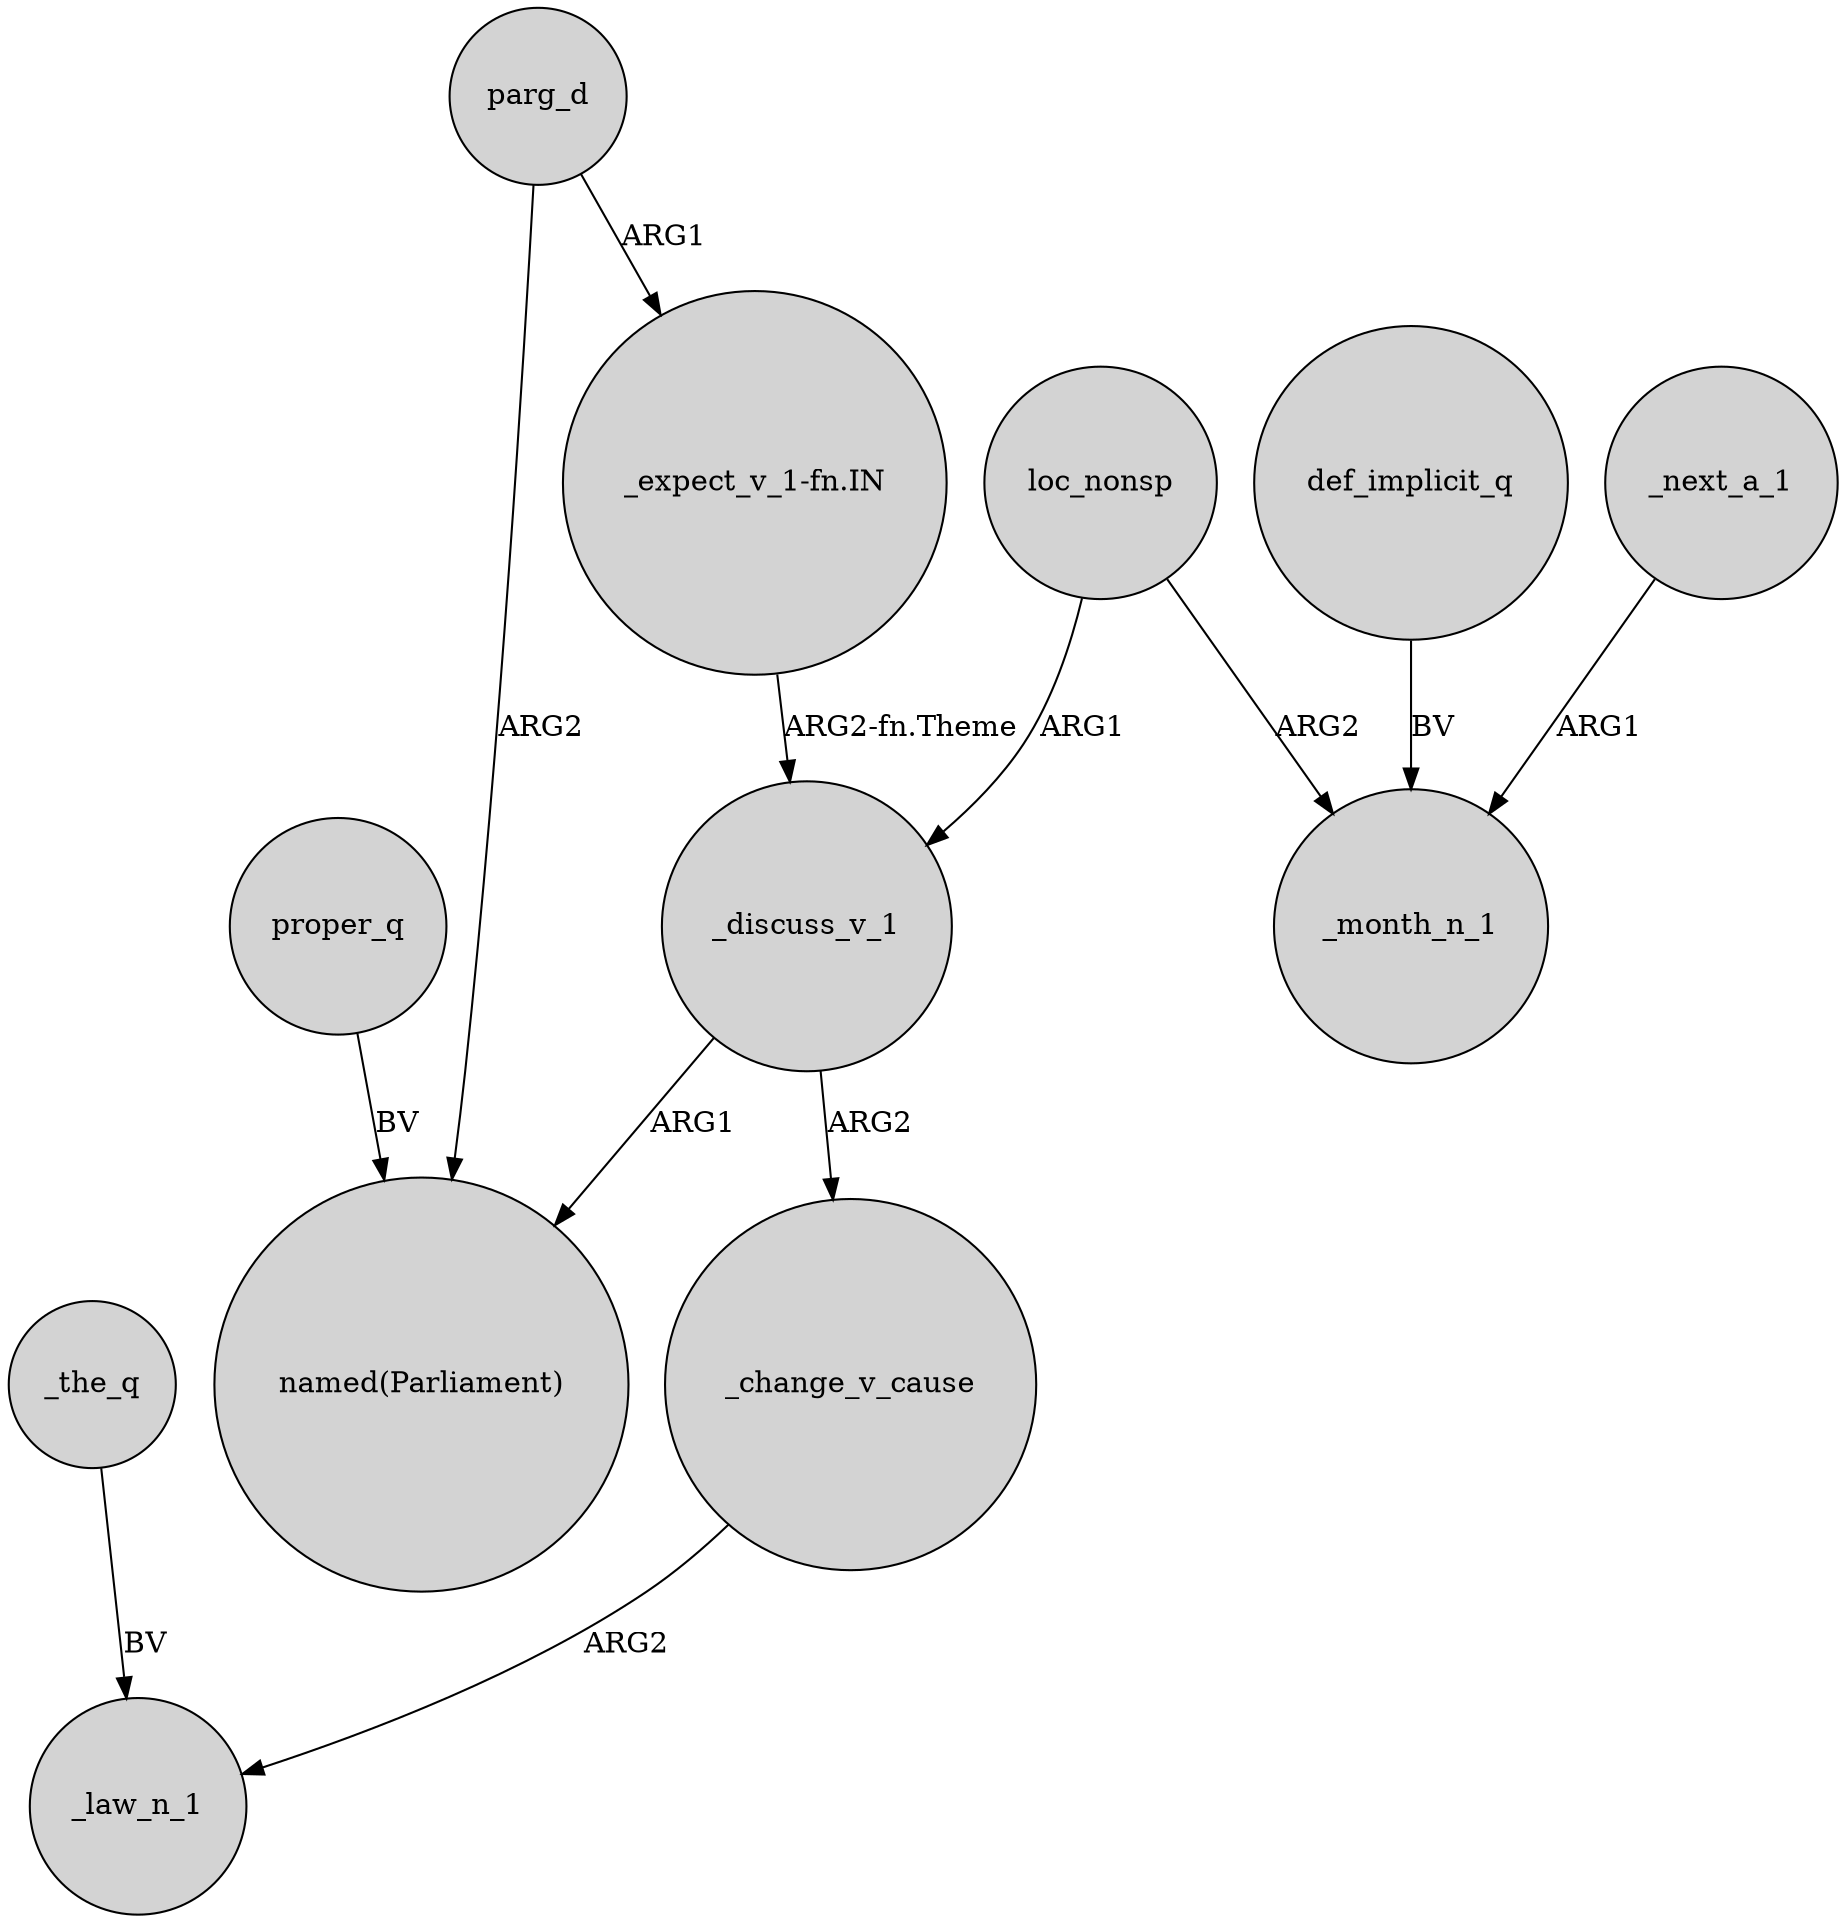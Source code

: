 digraph {
	node [shape=circle style=filled]
	_discuss_v_1 -> _change_v_cause [label=ARG2]
	loc_nonsp -> _discuss_v_1 [label=ARG1]
	def_implicit_q -> _month_n_1 [label=BV]
	proper_q -> "named(Parliament)" [label=BV]
	loc_nonsp -> _month_n_1 [label=ARG2]
	_next_a_1 -> _month_n_1 [label=ARG1]
	_change_v_cause -> _law_n_1 [label=ARG2]
	parg_d -> "_expect_v_1-fn.IN" [label=ARG1]
	_discuss_v_1 -> "named(Parliament)" [label=ARG1]
	_the_q -> _law_n_1 [label=BV]
	parg_d -> "named(Parliament)" [label=ARG2]
	"_expect_v_1-fn.IN" -> _discuss_v_1 [label="ARG2-fn.Theme"]
}
